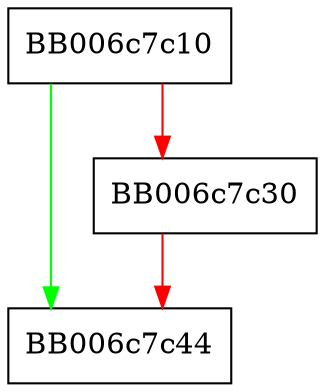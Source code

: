 digraph kdf_pbkdf2_get_ctx_params {
  node [shape="box"];
  graph [splines=ortho];
  BB006c7c10 -> BB006c7c44 [color="green"];
  BB006c7c10 -> BB006c7c30 [color="red"];
  BB006c7c30 -> BB006c7c44 [color="red"];
}